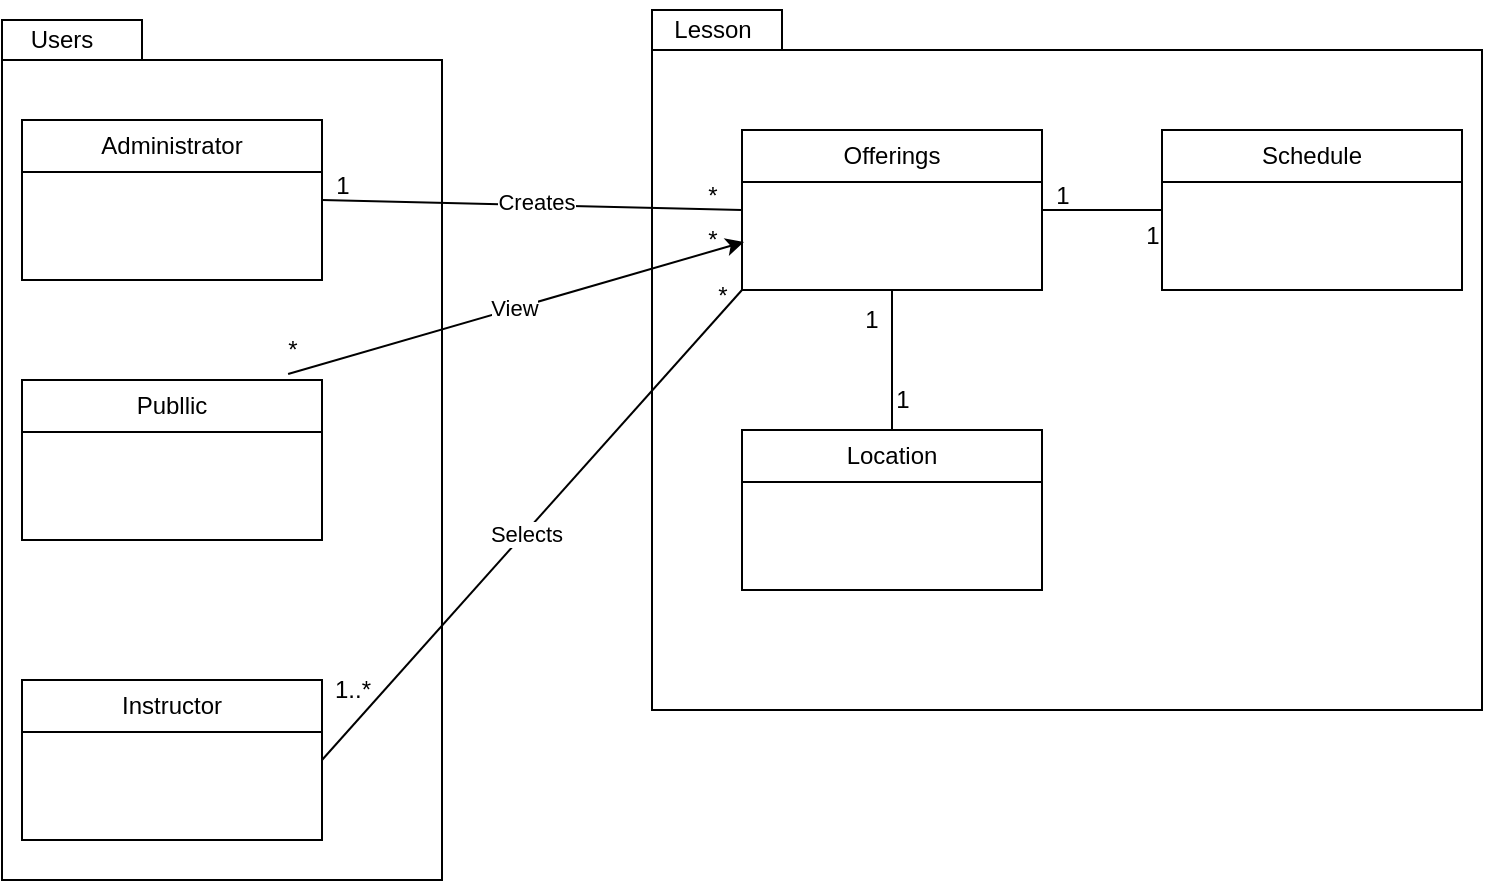 <mxfile version="24.7.17">
  <diagram name="Page-1" id="aZ8WxLwgLU9RSPt2t5Ea">
    <mxGraphModel dx="1434" dy="745" grid="1" gridSize="10" guides="1" tooltips="1" connect="1" arrows="1" fold="1" page="1" pageScale="1" pageWidth="850" pageHeight="1100" math="0" shadow="0">
      <root>
        <mxCell id="0" />
        <mxCell id="1" parent="0" />
        <mxCell id="5j9k3lIkdMJ-crvnFNKY-48" value="" style="shape=folder;fontStyle=1;spacingTop=10;tabWidth=65;tabHeight=20;tabPosition=left;html=1;whiteSpace=wrap;" parent="1" vertex="1">
          <mxGeometry x="375" y="340" width="415" height="350" as="geometry" />
        </mxCell>
        <mxCell id="5j9k3lIkdMJ-crvnFNKY-43" value="" style="shape=folder;fontStyle=1;spacingTop=10;tabWidth=70;tabHeight=20;tabPosition=left;html=1;whiteSpace=wrap;" parent="1" vertex="1">
          <mxGeometry x="50" y="345" width="220" height="430" as="geometry" />
        </mxCell>
        <mxCell id="5j9k3lIkdMJ-crvnFNKY-1" value="Administrator" style="swimlane;fontStyle=0;childLayout=stackLayout;horizontal=1;startSize=26;fillColor=none;horizontalStack=0;resizeParent=1;resizeParentMax=0;resizeLast=0;collapsible=1;marginBottom=0;whiteSpace=wrap;html=1;" parent="1" vertex="1">
          <mxGeometry x="60" y="395" width="150" height="80" as="geometry" />
        </mxCell>
        <mxCell id="5j9k3lIkdMJ-crvnFNKY-9" value="Instructor" style="swimlane;fontStyle=0;childLayout=stackLayout;horizontal=1;startSize=26;fillColor=none;horizontalStack=0;resizeParent=1;resizeParentMax=0;resizeLast=0;collapsible=1;marginBottom=0;whiteSpace=wrap;html=1;" parent="1" vertex="1">
          <mxGeometry x="60" y="675" width="150" height="80" as="geometry" />
        </mxCell>
        <mxCell id="5j9k3lIkdMJ-crvnFNKY-14" value="Offerings" style="swimlane;fontStyle=0;childLayout=stackLayout;horizontal=1;startSize=26;fillColor=none;horizontalStack=0;resizeParent=1;resizeParentMax=0;resizeLast=0;collapsible=1;marginBottom=0;whiteSpace=wrap;html=1;" parent="1" vertex="1">
          <mxGeometry x="420" y="400" width="150" height="80" as="geometry" />
        </mxCell>
        <mxCell id="5j9k3lIkdMJ-crvnFNKY-15" value="Schedule" style="swimlane;fontStyle=0;childLayout=stackLayout;horizontal=1;startSize=26;fillColor=none;horizontalStack=0;resizeParent=1;resizeParentMax=0;resizeLast=0;collapsible=1;marginBottom=0;whiteSpace=wrap;html=1;" parent="1" vertex="1">
          <mxGeometry x="630" y="400" width="150" height="80" as="geometry" />
        </mxCell>
        <mxCell id="5j9k3lIkdMJ-crvnFNKY-16" value="Location" style="swimlane;fontStyle=0;childLayout=stackLayout;horizontal=1;startSize=26;fillColor=none;horizontalStack=0;resizeParent=1;resizeParentMax=0;resizeLast=0;collapsible=1;marginBottom=0;whiteSpace=wrap;html=1;" parent="1" vertex="1">
          <mxGeometry x="420" y="550" width="150" height="80" as="geometry" />
        </mxCell>
        <mxCell id="5j9k3lIkdMJ-crvnFNKY-19" value="" style="endArrow=none;html=1;rounded=0;exitX=1;exitY=0.5;exitDx=0;exitDy=0;entryX=0;entryY=0.5;entryDx=0;entryDy=0;" parent="1" source="5j9k3lIkdMJ-crvnFNKY-1" target="5j9k3lIkdMJ-crvnFNKY-14" edge="1">
          <mxGeometry width="50" height="50" relative="1" as="geometry">
            <mxPoint x="400" y="580" as="sourcePoint" />
            <mxPoint x="450" y="530" as="targetPoint" />
          </mxGeometry>
        </mxCell>
        <mxCell id="5j9k3lIkdMJ-crvnFNKY-20" value="Creates" style="edgeLabel;html=1;align=center;verticalAlign=middle;resizable=0;points=[];" parent="5j9k3lIkdMJ-crvnFNKY-19" vertex="1" connectable="0">
          <mxGeometry x="0.015" y="2" relative="1" as="geometry">
            <mxPoint as="offset" />
          </mxGeometry>
        </mxCell>
        <mxCell id="5j9k3lIkdMJ-crvnFNKY-21" value="" style="endArrow=none;html=1;rounded=0;exitX=1;exitY=0.5;exitDx=0;exitDy=0;entryX=0;entryY=1;entryDx=0;entryDy=0;" parent="1" source="5j9k3lIkdMJ-crvnFNKY-9" target="5j9k3lIkdMJ-crvnFNKY-14" edge="1">
          <mxGeometry width="50" height="50" relative="1" as="geometry">
            <mxPoint x="400" y="580" as="sourcePoint" />
            <mxPoint x="360" y="480" as="targetPoint" />
          </mxGeometry>
        </mxCell>
        <mxCell id="5j9k3lIkdMJ-crvnFNKY-22" value="Selects" style="edgeLabel;html=1;align=center;verticalAlign=middle;resizable=0;points=[];" parent="5j9k3lIkdMJ-crvnFNKY-21" vertex="1" connectable="0">
          <mxGeometry x="-0.033" relative="1" as="geometry">
            <mxPoint as="offset" />
          </mxGeometry>
        </mxCell>
        <mxCell id="5j9k3lIkdMJ-crvnFNKY-24" value="Publlic" style="swimlane;fontStyle=0;childLayout=stackLayout;horizontal=1;startSize=26;fillColor=none;horizontalStack=0;resizeParent=1;resizeParentMax=0;resizeLast=0;collapsible=1;marginBottom=0;whiteSpace=wrap;html=1;" parent="1" vertex="1">
          <mxGeometry x="60" y="525" width="150" height="80" as="geometry" />
        </mxCell>
        <mxCell id="5j9k3lIkdMJ-crvnFNKY-29" value="1" style="text;html=1;align=center;verticalAlign=middle;resizable=0;points=[];autosize=1;strokeColor=none;fillColor=none;" parent="1" vertex="1">
          <mxGeometry x="205" y="413" width="30" height="30" as="geometry" />
        </mxCell>
        <mxCell id="5j9k3lIkdMJ-crvnFNKY-30" value="*" style="text;html=1;align=center;verticalAlign=middle;resizable=0;points=[];autosize=1;strokeColor=none;fillColor=none;" parent="1" vertex="1">
          <mxGeometry x="390" y="418" width="30" height="30" as="geometry" />
        </mxCell>
        <mxCell id="5j9k3lIkdMJ-crvnFNKY-32" value="*" style="text;html=1;align=center;verticalAlign=middle;resizable=0;points=[];autosize=1;strokeColor=none;fillColor=none;" parent="1" vertex="1">
          <mxGeometry x="390" y="440" width="30" height="30" as="geometry" />
        </mxCell>
        <mxCell id="5j9k3lIkdMJ-crvnFNKY-33" value="1..*" style="text;html=1;align=center;verticalAlign=middle;resizable=0;points=[];autosize=1;strokeColor=none;fillColor=none;" parent="1" vertex="1">
          <mxGeometry x="205" y="665" width="40" height="30" as="geometry" />
        </mxCell>
        <mxCell id="5j9k3lIkdMJ-crvnFNKY-34" value="*" style="text;html=1;align=center;verticalAlign=middle;resizable=0;points=[];autosize=1;strokeColor=none;fillColor=none;" parent="1" vertex="1">
          <mxGeometry x="395" y="468" width="30" height="30" as="geometry" />
        </mxCell>
        <mxCell id="5j9k3lIkdMJ-crvnFNKY-35" value="" style="endArrow=none;html=1;rounded=0;exitX=0.5;exitY=0;exitDx=0;exitDy=0;entryX=0.5;entryY=1;entryDx=0;entryDy=0;" parent="1" source="5j9k3lIkdMJ-crvnFNKY-16" target="5j9k3lIkdMJ-crvnFNKY-14" edge="1">
          <mxGeometry width="50" height="50" relative="1" as="geometry">
            <mxPoint x="490" y="580" as="sourcePoint" />
            <mxPoint x="540" y="530" as="targetPoint" />
          </mxGeometry>
        </mxCell>
        <mxCell id="5j9k3lIkdMJ-crvnFNKY-36" value="1" style="text;html=1;align=center;verticalAlign=middle;whiteSpace=wrap;rounded=0;" parent="1" vertex="1">
          <mxGeometry x="455" y="480" width="60" height="30" as="geometry" />
        </mxCell>
        <mxCell id="5j9k3lIkdMJ-crvnFNKY-37" value="1" style="text;html=1;align=center;verticalAlign=middle;resizable=0;points=[];autosize=1;strokeColor=none;fillColor=none;" parent="1" vertex="1">
          <mxGeometry x="485" y="520" width="30" height="30" as="geometry" />
        </mxCell>
        <mxCell id="5j9k3lIkdMJ-crvnFNKY-39" value="" style="endArrow=none;html=1;rounded=0;exitX=1;exitY=0.5;exitDx=0;exitDy=0;entryX=0;entryY=0.5;entryDx=0;entryDy=0;" parent="1" source="5j9k3lIkdMJ-crvnFNKY-14" target="5j9k3lIkdMJ-crvnFNKY-15" edge="1">
          <mxGeometry width="50" height="50" relative="1" as="geometry">
            <mxPoint x="490" y="580" as="sourcePoint" />
            <mxPoint x="540" y="530" as="targetPoint" />
          </mxGeometry>
        </mxCell>
        <mxCell id="5j9k3lIkdMJ-crvnFNKY-40" value="1" style="text;html=1;align=center;verticalAlign=middle;resizable=0;points=[];autosize=1;strokeColor=none;fillColor=none;" parent="1" vertex="1">
          <mxGeometry x="565" y="418" width="30" height="30" as="geometry" />
        </mxCell>
        <mxCell id="5j9k3lIkdMJ-crvnFNKY-41" value="1" style="text;html=1;align=center;verticalAlign=middle;resizable=0;points=[];autosize=1;strokeColor=none;fillColor=none;" parent="1" vertex="1">
          <mxGeometry x="610" y="438" width="30" height="30" as="geometry" />
        </mxCell>
        <mxCell id="5j9k3lIkdMJ-crvnFNKY-42" value="*" style="text;html=1;align=center;verticalAlign=middle;resizable=0;points=[];autosize=1;strokeColor=none;fillColor=none;" parent="1" vertex="1">
          <mxGeometry x="180" y="495" width="30" height="30" as="geometry" />
        </mxCell>
        <mxCell id="5j9k3lIkdMJ-crvnFNKY-45" value="Users" style="text;html=1;align=center;verticalAlign=middle;whiteSpace=wrap;rounded=0;" parent="1" vertex="1">
          <mxGeometry x="50" y="340" width="60" height="30" as="geometry" />
        </mxCell>
        <mxCell id="5j9k3lIkdMJ-crvnFNKY-46" value="" style="endArrow=classic;html=1;rounded=0;exitX=0.887;exitY=-0.037;exitDx=0;exitDy=0;exitPerimeter=0;entryX=1.033;entryY=0.533;entryDx=0;entryDy=0;entryPerimeter=0;" parent="1" source="5j9k3lIkdMJ-crvnFNKY-24" target="5j9k3lIkdMJ-crvnFNKY-32" edge="1">
          <mxGeometry width="50" height="50" relative="1" as="geometry">
            <mxPoint x="400" y="670" as="sourcePoint" />
            <mxPoint x="450" y="620" as="targetPoint" />
          </mxGeometry>
        </mxCell>
        <mxCell id="5j9k3lIkdMJ-crvnFNKY-47" value="View" style="edgeLabel;html=1;align=center;verticalAlign=middle;resizable=0;points=[];" parent="5j9k3lIkdMJ-crvnFNKY-46" vertex="1" connectable="0">
          <mxGeometry x="-0.008" y="1" relative="1" as="geometry">
            <mxPoint as="offset" />
          </mxGeometry>
        </mxCell>
        <mxCell id="5j9k3lIkdMJ-crvnFNKY-50" value="Lesson" style="text;html=1;align=center;verticalAlign=middle;resizable=0;points=[];autosize=1;strokeColor=none;fillColor=none;" parent="1" vertex="1">
          <mxGeometry x="370" y="335" width="70" height="30" as="geometry" />
        </mxCell>
      </root>
    </mxGraphModel>
  </diagram>
</mxfile>

